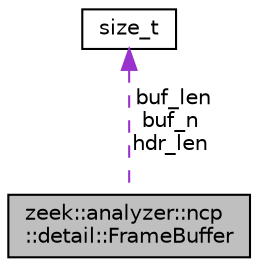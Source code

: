 digraph "zeek::analyzer::ncp::detail::FrameBuffer"
{
 // LATEX_PDF_SIZE
  edge [fontname="Helvetica",fontsize="10",labelfontname="Helvetica",labelfontsize="10"];
  node [fontname="Helvetica",fontsize="10",shape=record];
  Node1 [label="zeek::analyzer::ncp\l::detail::FrameBuffer",height=0.2,width=0.4,color="black", fillcolor="grey75", style="filled", fontcolor="black",tooltip=" "];
  Node2 -> Node1 [dir="back",color="darkorchid3",fontsize="10",style="dashed",label=" buf_len\nbuf_n\nhdr_len" ,fontname="Helvetica"];
  Node2 [label="size_t",height=0.2,width=0.4,color="black", fillcolor="white", style="filled",tooltip=" "];
}
